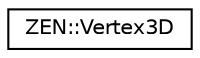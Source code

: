 digraph "Graphical Class Hierarchy"
{
 // LATEX_PDF_SIZE
  edge [fontname="Helvetica",fontsize="10",labelfontname="Helvetica",labelfontsize="10"];
  node [fontname="Helvetica",fontsize="10",shape=record];
  rankdir="LR";
  Node0 [label="ZEN::Vertex3D",height=0.2,width=0.4,color="black", fillcolor="white", style="filled",URL="$structZEN_1_1Vertex3D.html",tooltip=" "];
}
